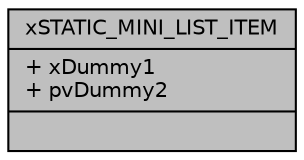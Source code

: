 digraph "xSTATIC_MINI_LIST_ITEM"
{
  edge [fontname="Helvetica",fontsize="10",labelfontname="Helvetica",labelfontsize="10"];
  node [fontname="Helvetica",fontsize="10",shape=record];
  Node1 [label="{xSTATIC_MINI_LIST_ITEM\n|+ xDummy1\l+ pvDummy2\l|}",height=0.2,width=0.4,color="black", fillcolor="grey75", style="filled", fontcolor="black"];
}
